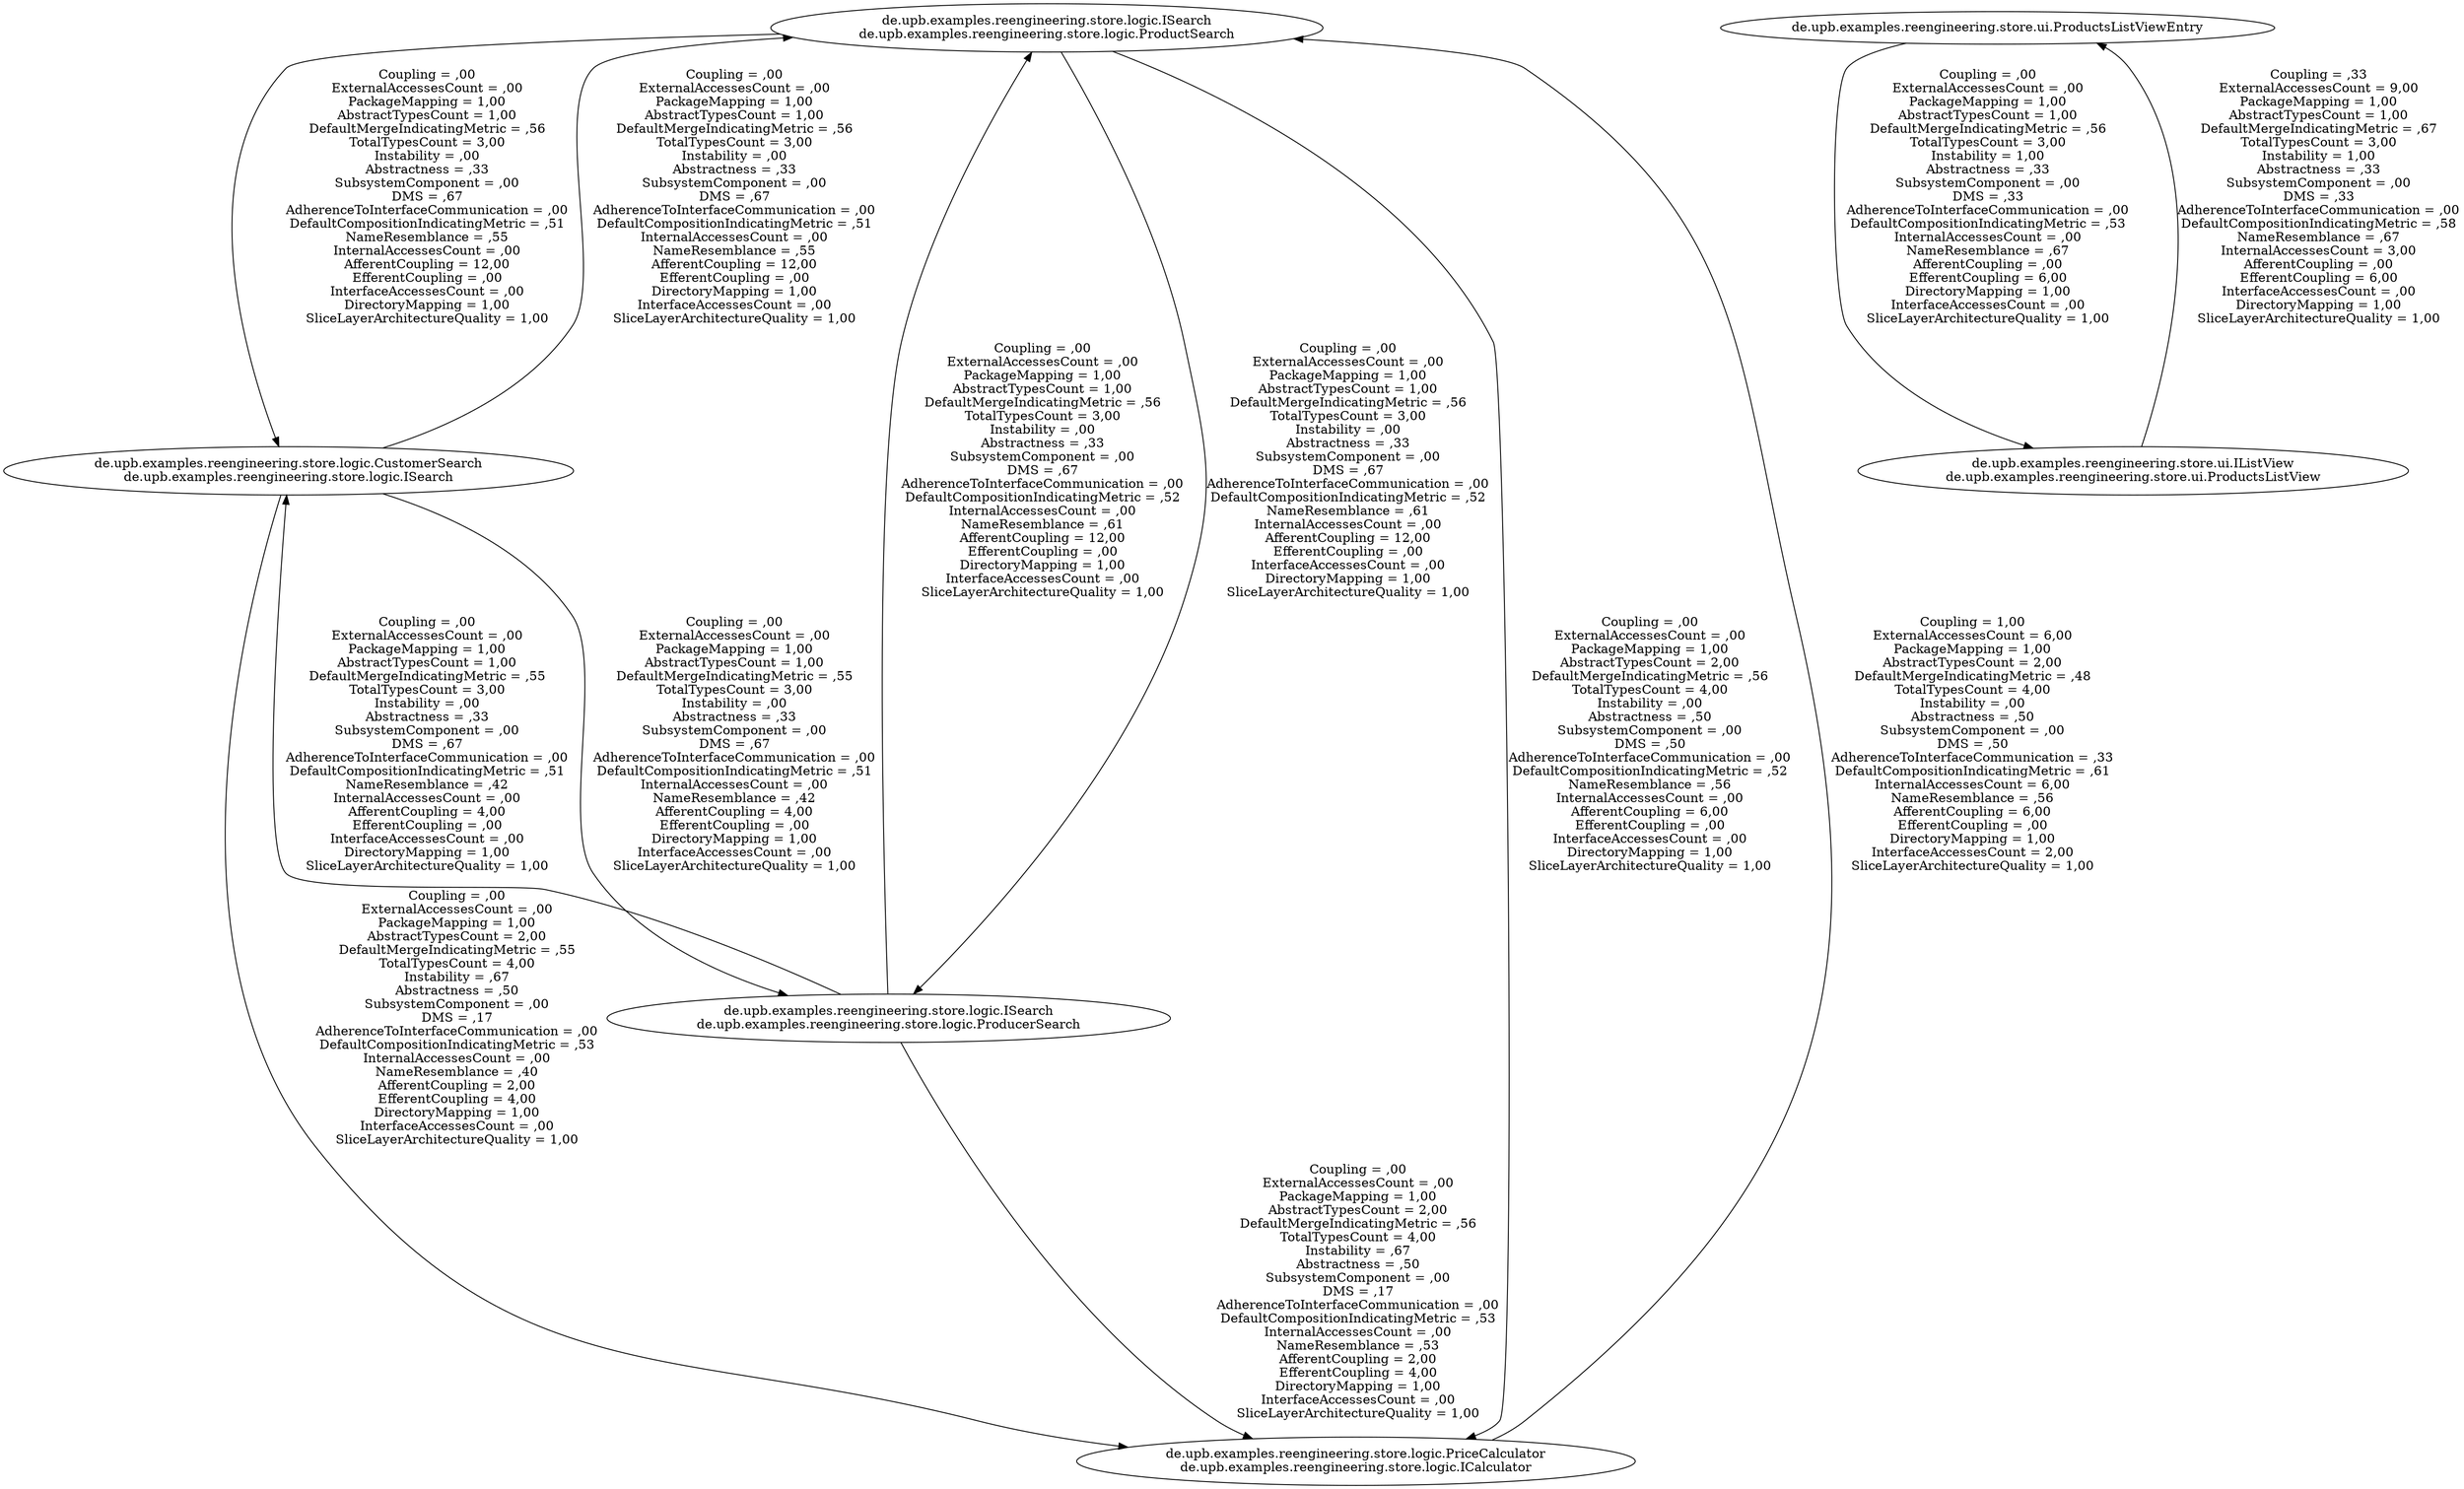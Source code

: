 digraph G {
"de.upb.examples.reengineering.store.logic.ISearch\nde.upb.examples.reengineering.store.logic.ProductSearch";
"de.upb.examples.reengineering.store.logic.CustomerSearch\nde.upb.examples.reengineering.store.logic.ISearch";
"de.upb.examples.reengineering.store.logic.ISearch\nde.upb.examples.reengineering.store.logic.ProducerSearch";
"de.upb.examples.reengineering.store.logic.PriceCalculator\nde.upb.examples.reengineering.store.logic.ICalculator";
"de.upb.examples.reengineering.store.ui.ProductsListViewEntry";
"de.upb.examples.reengineering.store.ui.IListView\nde.upb.examples.reengineering.store.ui.ProductsListView";
"de.upb.examples.reengineering.store.logic.CustomerSearch\nde.upb.examples.reengineering.store.logic.ISearch" -> "de.upb.examples.reengineering.store.logic.ISearch\nde.upb.examples.reengineering.store.logic.ProductSearch" [label="Coupling = ,00\nExternalAccessesCount = ,00\nPackageMapping = 1,00\nAbstractTypesCount = 1,00\nDefaultMergeIndicatingMetric = ,56\nTotalTypesCount = 3,00\nInstability = ,00\nAbstractness = ,33\nSubsystemComponent = ,00\nDMS = ,67\nAdherenceToInterfaceCommunication = ,00\nDefaultCompositionIndicatingMetric = ,51\nInternalAccessesCount = ,00\nNameResemblance = ,55\nAfferentCoupling = 12,00\nEfferentCoupling = ,00\nDirectoryMapping = 1,00\nInterfaceAccessesCount = ,00\nSliceLayerArchitectureQuality = 1,00\n"];
"de.upb.examples.reengineering.store.logic.ISearch\nde.upb.examples.reengineering.store.logic.ProductSearch" -> "de.upb.examples.reengineering.store.logic.CustomerSearch\nde.upb.examples.reengineering.store.logic.ISearch" [label="Coupling = ,00\nExternalAccessesCount = ,00\nPackageMapping = 1,00\nAbstractTypesCount = 1,00\nDefaultMergeIndicatingMetric = ,56\nTotalTypesCount = 3,00\nInstability = ,00\nAbstractness = ,33\nSubsystemComponent = ,00\nDMS = ,67\nAdherenceToInterfaceCommunication = ,00\nDefaultCompositionIndicatingMetric = ,51\nNameResemblance = ,55\nInternalAccessesCount = ,00\nAfferentCoupling = 12,00\nEfferentCoupling = ,00\nInterfaceAccessesCount = ,00\nDirectoryMapping = 1,00\nSliceLayerArchitectureQuality = 1,00\n"];
"de.upb.examples.reengineering.store.logic.CustomerSearch\nde.upb.examples.reengineering.store.logic.ISearch" -> "de.upb.examples.reengineering.store.logic.PriceCalculator\nde.upb.examples.reengineering.store.logic.ICalculator" [label="Coupling = ,00\nExternalAccessesCount = ,00\nPackageMapping = 1,00\nAbstractTypesCount = 2,00\nDefaultMergeIndicatingMetric = ,55\nTotalTypesCount = 4,00\nInstability = ,67\nAbstractness = ,50\nSubsystemComponent = ,00\nDMS = ,17\nAdherenceToInterfaceCommunication = ,00\nDefaultCompositionIndicatingMetric = ,53\nInternalAccessesCount = ,00\nNameResemblance = ,40\nAfferentCoupling = 2,00\nEfferentCoupling = 4,00\nDirectoryMapping = 1,00\nInterfaceAccessesCount = ,00\nSliceLayerArchitectureQuality = 1,00\n"];
"de.upb.examples.reengineering.store.logic.CustomerSearch\nde.upb.examples.reengineering.store.logic.ISearch" -> "de.upb.examples.reengineering.store.logic.ISearch\nde.upb.examples.reengineering.store.logic.ProducerSearch" [label="Coupling = ,00\nExternalAccessesCount = ,00\nPackageMapping = 1,00\nAbstractTypesCount = 1,00\nDefaultMergeIndicatingMetric = ,55\nTotalTypesCount = 3,00\nInstability = ,00\nAbstractness = ,33\nSubsystemComponent = ,00\nDMS = ,67\nAdherenceToInterfaceCommunication = ,00\nDefaultCompositionIndicatingMetric = ,51\nInternalAccessesCount = ,00\nNameResemblance = ,42\nAfferentCoupling = 4,00\nEfferentCoupling = ,00\nDirectoryMapping = 1,00\nInterfaceAccessesCount = ,00\nSliceLayerArchitectureQuality = 1,00\n"];
"de.upb.examples.reengineering.store.logic.ISearch\nde.upb.examples.reengineering.store.logic.ProducerSearch" -> "de.upb.examples.reengineering.store.logic.CustomerSearch\nde.upb.examples.reengineering.store.logic.ISearch" [label="Coupling = ,00\nExternalAccessesCount = ,00\nPackageMapping = 1,00\nAbstractTypesCount = 1,00\nDefaultMergeIndicatingMetric = ,55\nTotalTypesCount = 3,00\nInstability = ,00\nAbstractness = ,33\nSubsystemComponent = ,00\nDMS = ,67\nAdherenceToInterfaceCommunication = ,00\nDefaultCompositionIndicatingMetric = ,51\nNameResemblance = ,42\nInternalAccessesCount = ,00\nAfferentCoupling = 4,00\nEfferentCoupling = ,00\nInterfaceAccessesCount = ,00\nDirectoryMapping = 1,00\nSliceLayerArchitectureQuality = 1,00\n"];
"de.upb.examples.reengineering.store.logic.PriceCalculator\nde.upb.examples.reengineering.store.logic.ICalculator" -> "de.upb.examples.reengineering.store.logic.ISearch\nde.upb.examples.reengineering.store.logic.ProductSearch" [label="Coupling = 1,00\nExternalAccessesCount = 6,00\nPackageMapping = 1,00\nAbstractTypesCount = 2,00\nDefaultMergeIndicatingMetric = ,48\nTotalTypesCount = 4,00\nInstability = ,00\nAbstractness = ,50\nSubsystemComponent = ,00\nDMS = ,50\nAdherenceToInterfaceCommunication = ,33\nDefaultCompositionIndicatingMetric = ,61\nInternalAccessesCount = 6,00\nNameResemblance = ,56\nAfferentCoupling = 6,00\nEfferentCoupling = ,00\nDirectoryMapping = 1,00\nInterfaceAccessesCount = 2,00\nSliceLayerArchitectureQuality = 1,00\n"];
"de.upb.examples.reengineering.store.logic.ISearch\nde.upb.examples.reengineering.store.logic.ProductSearch" -> "de.upb.examples.reengineering.store.logic.PriceCalculator\nde.upb.examples.reengineering.store.logic.ICalculator" [label="Coupling = ,00\nExternalAccessesCount = ,00\nPackageMapping = 1,00\nAbstractTypesCount = 2,00\nDefaultMergeIndicatingMetric = ,56\nTotalTypesCount = 4,00\nInstability = ,00\nAbstractness = ,50\nSubsystemComponent = ,00\nDMS = ,50\nAdherenceToInterfaceCommunication = ,00\nDefaultCompositionIndicatingMetric = ,52\nNameResemblance = ,56\nInternalAccessesCount = ,00\nAfferentCoupling = 6,00\nEfferentCoupling = ,00\nInterfaceAccessesCount = ,00\nDirectoryMapping = 1,00\nSliceLayerArchitectureQuality = 1,00\n"];
"de.upb.examples.reengineering.store.logic.ISearch\nde.upb.examples.reengineering.store.logic.ProducerSearch" -> "de.upb.examples.reengineering.store.logic.ISearch\nde.upb.examples.reengineering.store.logic.ProductSearch" [label="Coupling = ,00\nExternalAccessesCount = ,00\nPackageMapping = 1,00\nAbstractTypesCount = 1,00\nDefaultMergeIndicatingMetric = ,56\nTotalTypesCount = 3,00\nInstability = ,00\nAbstractness = ,33\nSubsystemComponent = ,00\nDMS = ,67\nAdherenceToInterfaceCommunication = ,00\nDefaultCompositionIndicatingMetric = ,52\nInternalAccessesCount = ,00\nNameResemblance = ,61\nAfferentCoupling = 12,00\nEfferentCoupling = ,00\nDirectoryMapping = 1,00\nInterfaceAccessesCount = ,00\nSliceLayerArchitectureQuality = 1,00\n"];
"de.upb.examples.reengineering.store.logic.ISearch\nde.upb.examples.reengineering.store.logic.ProductSearch" -> "de.upb.examples.reengineering.store.logic.ISearch\nde.upb.examples.reengineering.store.logic.ProducerSearch" [label="Coupling = ,00\nExternalAccessesCount = ,00\nPackageMapping = 1,00\nAbstractTypesCount = 1,00\nDefaultMergeIndicatingMetric = ,56\nTotalTypesCount = 3,00\nInstability = ,00\nAbstractness = ,33\nSubsystemComponent = ,00\nDMS = ,67\nAdherenceToInterfaceCommunication = ,00\nDefaultCompositionIndicatingMetric = ,52\nNameResemblance = ,61\nInternalAccessesCount = ,00\nAfferentCoupling = 12,00\nEfferentCoupling = ,00\nInterfaceAccessesCount = ,00\nDirectoryMapping = 1,00\nSliceLayerArchitectureQuality = 1,00\n"];
"de.upb.examples.reengineering.store.logic.ISearch\nde.upb.examples.reengineering.store.logic.ProducerSearch" -> "de.upb.examples.reengineering.store.logic.PriceCalculator\nde.upb.examples.reengineering.store.logic.ICalculator" [label="Coupling = ,00\nExternalAccessesCount = ,00\nPackageMapping = 1,00\nAbstractTypesCount = 2,00\nDefaultMergeIndicatingMetric = ,56\nTotalTypesCount = 4,00\nInstability = ,67\nAbstractness = ,50\nSubsystemComponent = ,00\nDMS = ,17\nAdherenceToInterfaceCommunication = ,00\nDefaultCompositionIndicatingMetric = ,53\nInternalAccessesCount = ,00\nNameResemblance = ,53\nAfferentCoupling = 2,00\nEfferentCoupling = 4,00\nDirectoryMapping = 1,00\nInterfaceAccessesCount = ,00\nSliceLayerArchitectureQuality = 1,00\n"];
"de.upb.examples.reengineering.store.ui.ProductsListViewEntry" -> "de.upb.examples.reengineering.store.ui.IListView\nde.upb.examples.reengineering.store.ui.ProductsListView" [label="Coupling = ,00\nExternalAccessesCount = ,00\nPackageMapping = 1,00\nAbstractTypesCount = 1,00\nDefaultMergeIndicatingMetric = ,56\nTotalTypesCount = 3,00\nInstability = 1,00\nAbstractness = ,33\nSubsystemComponent = ,00\nDMS = ,33\nAdherenceToInterfaceCommunication = ,00\nDefaultCompositionIndicatingMetric = ,53\nInternalAccessesCount = ,00\nNameResemblance = ,67\nAfferentCoupling = ,00\nEfferentCoupling = 6,00\nDirectoryMapping = 1,00\nInterfaceAccessesCount = ,00\nSliceLayerArchitectureQuality = 1,00\n"];
"de.upb.examples.reengineering.store.ui.IListView\nde.upb.examples.reengineering.store.ui.ProductsListView" -> "de.upb.examples.reengineering.store.ui.ProductsListViewEntry" [label="Coupling = ,33\nExternalAccessesCount = 9,00\nPackageMapping = 1,00\nAbstractTypesCount = 1,00\nDefaultMergeIndicatingMetric = ,67\nTotalTypesCount = 3,00\nInstability = 1,00\nAbstractness = ,33\nSubsystemComponent = ,00\nDMS = ,33\nAdherenceToInterfaceCommunication = ,00\nDefaultCompositionIndicatingMetric = ,58\nNameResemblance = ,67\nInternalAccessesCount = 3,00\nAfferentCoupling = ,00\nEfferentCoupling = 6,00\nInterfaceAccessesCount = ,00\nDirectoryMapping = 1,00\nSliceLayerArchitectureQuality = 1,00\n"];
}
